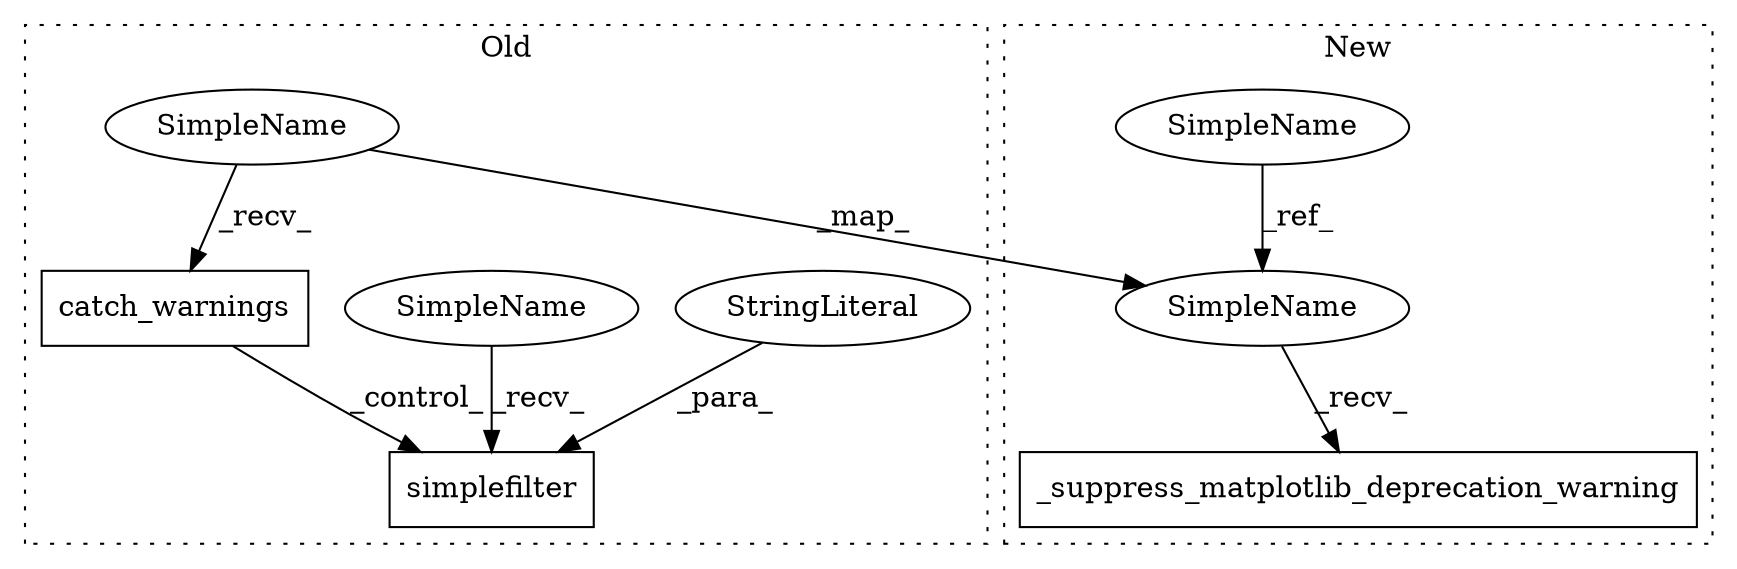 digraph G {
subgraph cluster0 {
1 [label="simplefilter" a="32" s="1914,1964" l="13,1" shape="box"];
3 [label="StringLiteral" a="45" s="1927" l="8" shape="ellipse"];
4 [label="catch_warnings" a="32" s="1877" l="16" shape="box"];
7 [label="SimpleName" a="42" s="1905" l="8" shape="ellipse"];
8 [label="SimpleName" a="42" s="1868" l="8" shape="ellipse"];
label = "Old";
style="dotted";
}
subgraph cluster1 {
2 [label="_suppress_matplotlib_deprecation_warning" a="32" s="1797" l="42" shape="box"];
5 [label="SimpleName" a="42" s="702" l="5" shape="ellipse"];
6 [label="SimpleName" a="42" s="1791" l="5" shape="ellipse"];
label = "New";
style="dotted";
}
3 -> 1 [label="_para_"];
4 -> 1 [label="_control_"];
5 -> 6 [label="_ref_"];
6 -> 2 [label="_recv_"];
7 -> 1 [label="_recv_"];
8 -> 6 [label="_map_"];
8 -> 4 [label="_recv_"];
}